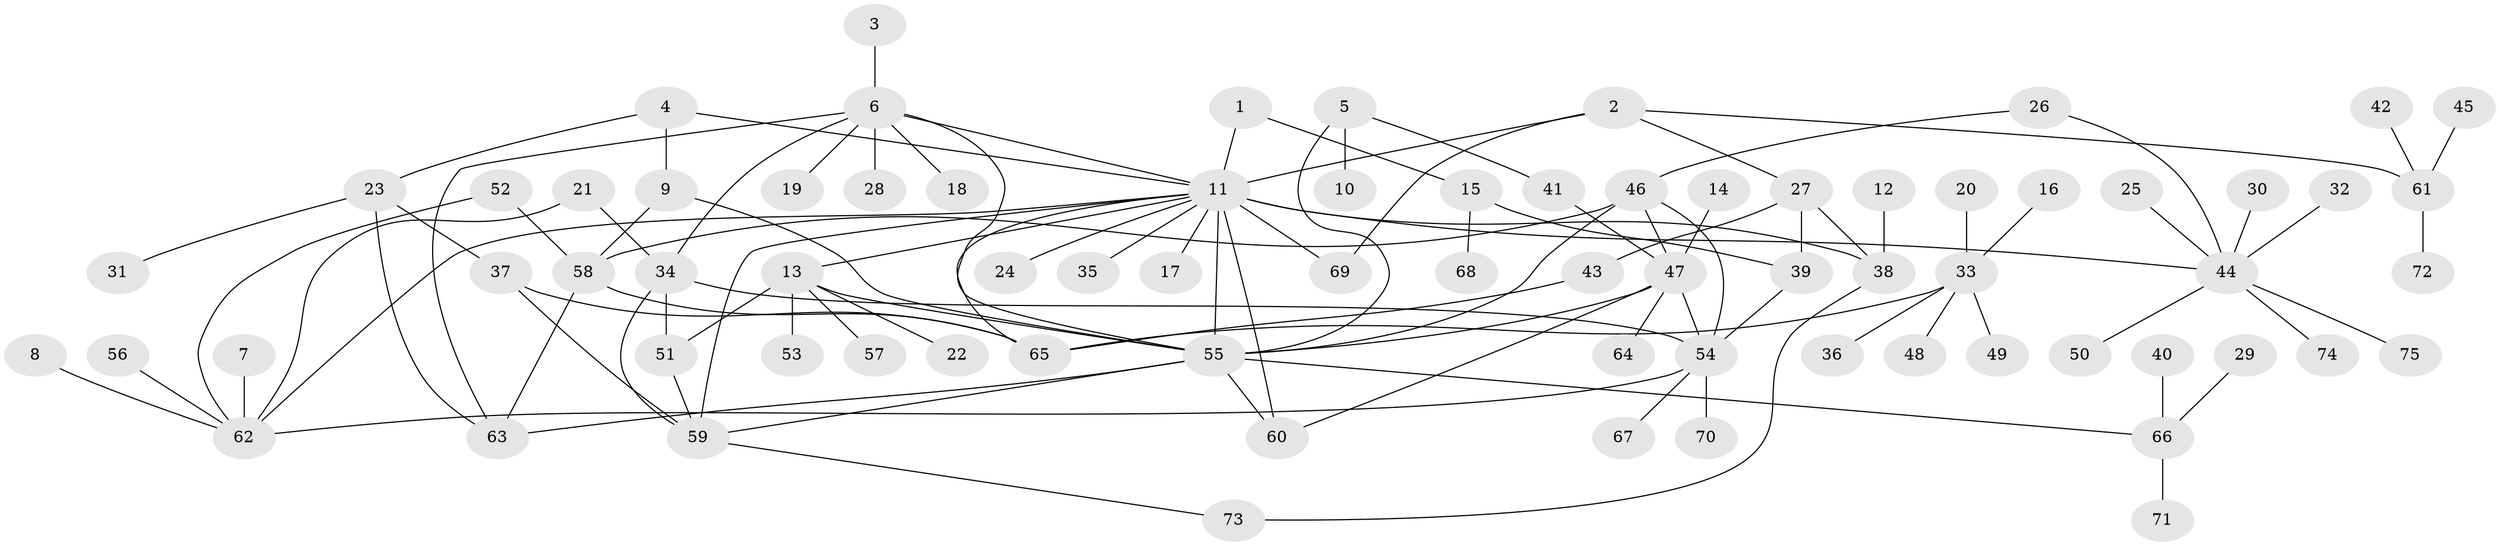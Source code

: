// original degree distribution, {5: 0.053691275167785234, 13: 0.006711409395973154, 21: 0.006711409395973154, 3: 0.10067114093959731, 1: 0.5570469798657718, 4: 0.04697986577181208, 10: 0.020134228187919462, 8: 0.026845637583892617, 2: 0.1476510067114094, 7: 0.013422818791946308, 6: 0.020134228187919462}
// Generated by graph-tools (version 1.1) at 2025/01/03/09/25 03:01:54]
// undirected, 75 vertices, 104 edges
graph export_dot {
graph [start="1"]
  node [color=gray90,style=filled];
  1;
  2;
  3;
  4;
  5;
  6;
  7;
  8;
  9;
  10;
  11;
  12;
  13;
  14;
  15;
  16;
  17;
  18;
  19;
  20;
  21;
  22;
  23;
  24;
  25;
  26;
  27;
  28;
  29;
  30;
  31;
  32;
  33;
  34;
  35;
  36;
  37;
  38;
  39;
  40;
  41;
  42;
  43;
  44;
  45;
  46;
  47;
  48;
  49;
  50;
  51;
  52;
  53;
  54;
  55;
  56;
  57;
  58;
  59;
  60;
  61;
  62;
  63;
  64;
  65;
  66;
  67;
  68;
  69;
  70;
  71;
  72;
  73;
  74;
  75;
  1 -- 11 [weight=1.0];
  1 -- 15 [weight=1.0];
  2 -- 11 [weight=1.0];
  2 -- 27 [weight=1.0];
  2 -- 61 [weight=1.0];
  2 -- 69 [weight=1.0];
  3 -- 6 [weight=1.0];
  4 -- 9 [weight=1.0];
  4 -- 11 [weight=1.0];
  4 -- 23 [weight=1.0];
  5 -- 10 [weight=1.0];
  5 -- 41 [weight=1.0];
  5 -- 55 [weight=1.0];
  6 -- 11 [weight=1.0];
  6 -- 18 [weight=1.0];
  6 -- 19 [weight=1.0];
  6 -- 28 [weight=1.0];
  6 -- 34 [weight=1.0];
  6 -- 55 [weight=1.0];
  6 -- 63 [weight=1.0];
  7 -- 62 [weight=1.0];
  8 -- 62 [weight=1.0];
  9 -- 55 [weight=1.0];
  9 -- 58 [weight=1.0];
  11 -- 13 [weight=1.0];
  11 -- 17 [weight=1.0];
  11 -- 24 [weight=1.0];
  11 -- 35 [weight=1.0];
  11 -- 38 [weight=1.0];
  11 -- 44 [weight=1.0];
  11 -- 55 [weight=2.0];
  11 -- 59 [weight=1.0];
  11 -- 60 [weight=3.0];
  11 -- 62 [weight=1.0];
  11 -- 65 [weight=1.0];
  11 -- 69 [weight=1.0];
  12 -- 38 [weight=1.0];
  13 -- 22 [weight=1.0];
  13 -- 51 [weight=1.0];
  13 -- 53 [weight=1.0];
  13 -- 55 [weight=1.0];
  13 -- 57 [weight=1.0];
  14 -- 47 [weight=1.0];
  15 -- 39 [weight=1.0];
  15 -- 68 [weight=1.0];
  16 -- 33 [weight=1.0];
  20 -- 33 [weight=1.0];
  21 -- 34 [weight=1.0];
  21 -- 62 [weight=1.0];
  23 -- 31 [weight=1.0];
  23 -- 37 [weight=1.0];
  23 -- 63 [weight=1.0];
  25 -- 44 [weight=1.0];
  26 -- 44 [weight=1.0];
  26 -- 46 [weight=1.0];
  27 -- 38 [weight=1.0];
  27 -- 39 [weight=1.0];
  27 -- 43 [weight=1.0];
  29 -- 66 [weight=1.0];
  30 -- 44 [weight=1.0];
  32 -- 44 [weight=1.0];
  33 -- 36 [weight=1.0];
  33 -- 48 [weight=1.0];
  33 -- 49 [weight=1.0];
  33 -- 65 [weight=1.0];
  34 -- 51 [weight=1.0];
  34 -- 54 [weight=1.0];
  34 -- 59 [weight=1.0];
  37 -- 59 [weight=1.0];
  37 -- 65 [weight=1.0];
  38 -- 73 [weight=1.0];
  39 -- 54 [weight=2.0];
  40 -- 66 [weight=1.0];
  41 -- 47 [weight=1.0];
  42 -- 61 [weight=1.0];
  43 -- 65 [weight=1.0];
  44 -- 50 [weight=1.0];
  44 -- 74 [weight=1.0];
  44 -- 75 [weight=1.0];
  45 -- 61 [weight=1.0];
  46 -- 47 [weight=2.0];
  46 -- 54 [weight=1.0];
  46 -- 55 [weight=1.0];
  46 -- 58 [weight=1.0];
  47 -- 54 [weight=1.0];
  47 -- 55 [weight=1.0];
  47 -- 60 [weight=1.0];
  47 -- 64 [weight=1.0];
  51 -- 59 [weight=1.0];
  52 -- 58 [weight=1.0];
  52 -- 62 [weight=1.0];
  54 -- 62 [weight=1.0];
  54 -- 67 [weight=1.0];
  54 -- 70 [weight=1.0];
  55 -- 59 [weight=1.0];
  55 -- 60 [weight=1.0];
  55 -- 63 [weight=1.0];
  55 -- 66 [weight=1.0];
  56 -- 62 [weight=1.0];
  58 -- 63 [weight=1.0];
  58 -- 65 [weight=1.0];
  59 -- 73 [weight=1.0];
  61 -- 72 [weight=1.0];
  66 -- 71 [weight=1.0];
}
